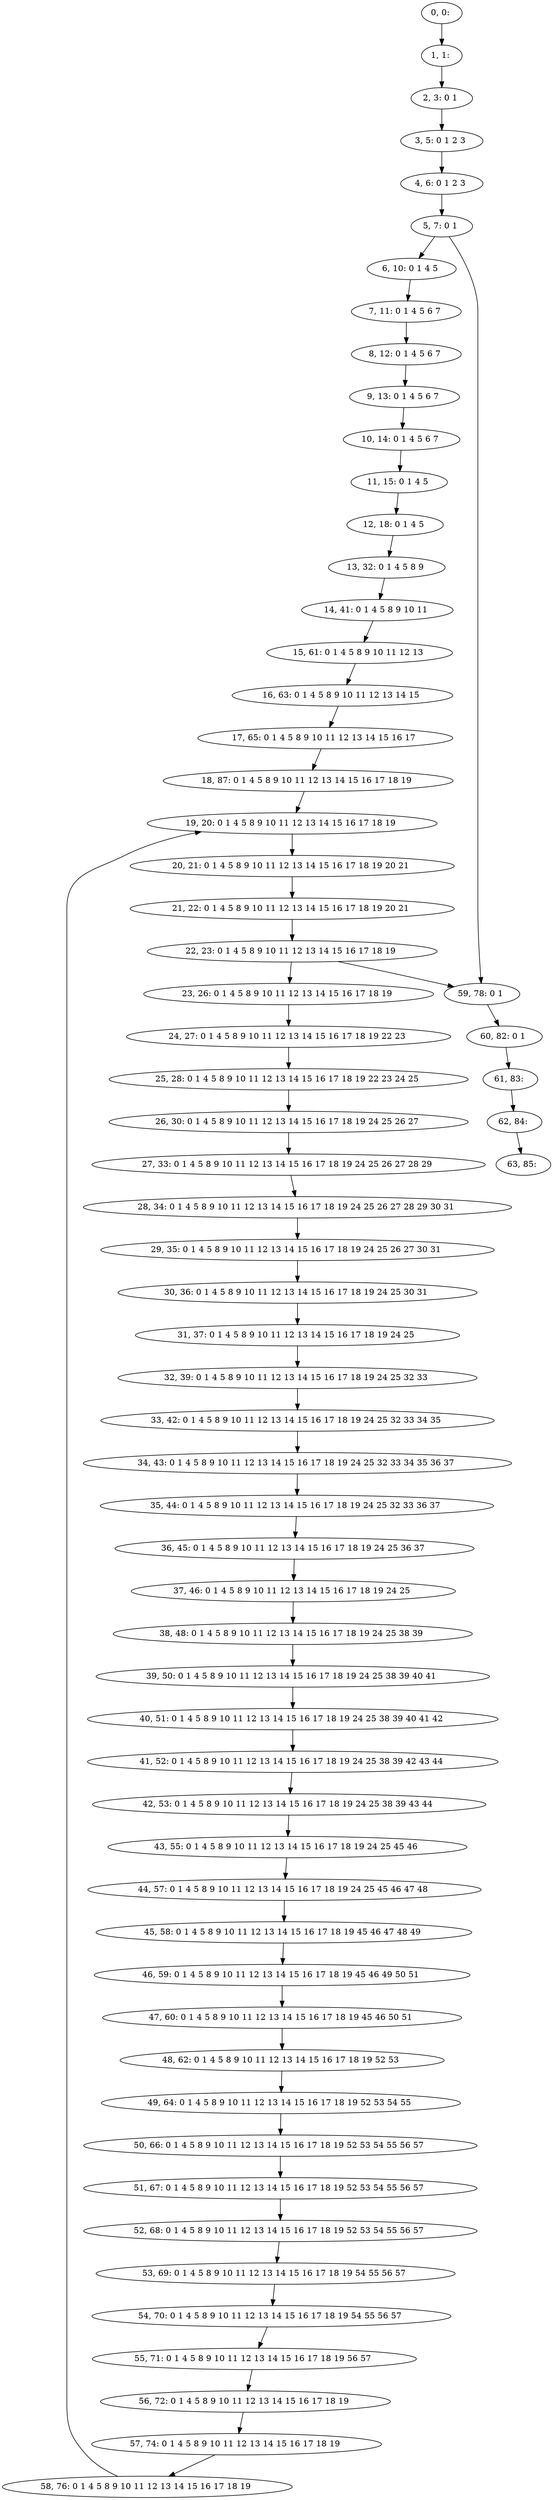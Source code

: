 digraph G {
0[label="0, 0: "];
1[label="1, 1: "];
2[label="2, 3: 0 1 "];
3[label="3, 5: 0 1 2 3 "];
4[label="4, 6: 0 1 2 3 "];
5[label="5, 7: 0 1 "];
6[label="6, 10: 0 1 4 5 "];
7[label="7, 11: 0 1 4 5 6 7 "];
8[label="8, 12: 0 1 4 5 6 7 "];
9[label="9, 13: 0 1 4 5 6 7 "];
10[label="10, 14: 0 1 4 5 6 7 "];
11[label="11, 15: 0 1 4 5 "];
12[label="12, 18: 0 1 4 5 "];
13[label="13, 32: 0 1 4 5 8 9 "];
14[label="14, 41: 0 1 4 5 8 9 10 11 "];
15[label="15, 61: 0 1 4 5 8 9 10 11 12 13 "];
16[label="16, 63: 0 1 4 5 8 9 10 11 12 13 14 15 "];
17[label="17, 65: 0 1 4 5 8 9 10 11 12 13 14 15 16 17 "];
18[label="18, 87: 0 1 4 5 8 9 10 11 12 13 14 15 16 17 18 19 "];
19[label="19, 20: 0 1 4 5 8 9 10 11 12 13 14 15 16 17 18 19 "];
20[label="20, 21: 0 1 4 5 8 9 10 11 12 13 14 15 16 17 18 19 20 21 "];
21[label="21, 22: 0 1 4 5 8 9 10 11 12 13 14 15 16 17 18 19 20 21 "];
22[label="22, 23: 0 1 4 5 8 9 10 11 12 13 14 15 16 17 18 19 "];
23[label="23, 26: 0 1 4 5 8 9 10 11 12 13 14 15 16 17 18 19 "];
24[label="24, 27: 0 1 4 5 8 9 10 11 12 13 14 15 16 17 18 19 22 23 "];
25[label="25, 28: 0 1 4 5 8 9 10 11 12 13 14 15 16 17 18 19 22 23 24 25 "];
26[label="26, 30: 0 1 4 5 8 9 10 11 12 13 14 15 16 17 18 19 24 25 26 27 "];
27[label="27, 33: 0 1 4 5 8 9 10 11 12 13 14 15 16 17 18 19 24 25 26 27 28 29 "];
28[label="28, 34: 0 1 4 5 8 9 10 11 12 13 14 15 16 17 18 19 24 25 26 27 28 29 30 31 "];
29[label="29, 35: 0 1 4 5 8 9 10 11 12 13 14 15 16 17 18 19 24 25 26 27 30 31 "];
30[label="30, 36: 0 1 4 5 8 9 10 11 12 13 14 15 16 17 18 19 24 25 30 31 "];
31[label="31, 37: 0 1 4 5 8 9 10 11 12 13 14 15 16 17 18 19 24 25 "];
32[label="32, 39: 0 1 4 5 8 9 10 11 12 13 14 15 16 17 18 19 24 25 32 33 "];
33[label="33, 42: 0 1 4 5 8 9 10 11 12 13 14 15 16 17 18 19 24 25 32 33 34 35 "];
34[label="34, 43: 0 1 4 5 8 9 10 11 12 13 14 15 16 17 18 19 24 25 32 33 34 35 36 37 "];
35[label="35, 44: 0 1 4 5 8 9 10 11 12 13 14 15 16 17 18 19 24 25 32 33 36 37 "];
36[label="36, 45: 0 1 4 5 8 9 10 11 12 13 14 15 16 17 18 19 24 25 36 37 "];
37[label="37, 46: 0 1 4 5 8 9 10 11 12 13 14 15 16 17 18 19 24 25 "];
38[label="38, 48: 0 1 4 5 8 9 10 11 12 13 14 15 16 17 18 19 24 25 38 39 "];
39[label="39, 50: 0 1 4 5 8 9 10 11 12 13 14 15 16 17 18 19 24 25 38 39 40 41 "];
40[label="40, 51: 0 1 4 5 8 9 10 11 12 13 14 15 16 17 18 19 24 25 38 39 40 41 42 "];
41[label="41, 52: 0 1 4 5 8 9 10 11 12 13 14 15 16 17 18 19 24 25 38 39 42 43 44 "];
42[label="42, 53: 0 1 4 5 8 9 10 11 12 13 14 15 16 17 18 19 24 25 38 39 43 44 "];
43[label="43, 55: 0 1 4 5 8 9 10 11 12 13 14 15 16 17 18 19 24 25 45 46 "];
44[label="44, 57: 0 1 4 5 8 9 10 11 12 13 14 15 16 17 18 19 24 25 45 46 47 48 "];
45[label="45, 58: 0 1 4 5 8 9 10 11 12 13 14 15 16 17 18 19 45 46 47 48 49 "];
46[label="46, 59: 0 1 4 5 8 9 10 11 12 13 14 15 16 17 18 19 45 46 49 50 51 "];
47[label="47, 60: 0 1 4 5 8 9 10 11 12 13 14 15 16 17 18 19 45 46 50 51 "];
48[label="48, 62: 0 1 4 5 8 9 10 11 12 13 14 15 16 17 18 19 52 53 "];
49[label="49, 64: 0 1 4 5 8 9 10 11 12 13 14 15 16 17 18 19 52 53 54 55 "];
50[label="50, 66: 0 1 4 5 8 9 10 11 12 13 14 15 16 17 18 19 52 53 54 55 56 57 "];
51[label="51, 67: 0 1 4 5 8 9 10 11 12 13 14 15 16 17 18 19 52 53 54 55 56 57 "];
52[label="52, 68: 0 1 4 5 8 9 10 11 12 13 14 15 16 17 18 19 52 53 54 55 56 57 "];
53[label="53, 69: 0 1 4 5 8 9 10 11 12 13 14 15 16 17 18 19 54 55 56 57 "];
54[label="54, 70: 0 1 4 5 8 9 10 11 12 13 14 15 16 17 18 19 54 55 56 57 "];
55[label="55, 71: 0 1 4 5 8 9 10 11 12 13 14 15 16 17 18 19 56 57 "];
56[label="56, 72: 0 1 4 5 8 9 10 11 12 13 14 15 16 17 18 19 "];
57[label="57, 74: 0 1 4 5 8 9 10 11 12 13 14 15 16 17 18 19 "];
58[label="58, 76: 0 1 4 5 8 9 10 11 12 13 14 15 16 17 18 19 "];
59[label="59, 78: 0 1 "];
60[label="60, 82: 0 1 "];
61[label="61, 83: "];
62[label="62, 84: "];
63[label="63, 85: "];
0->1 ;
1->2 ;
2->3 ;
3->4 ;
4->5 ;
5->6 ;
5->59 ;
6->7 ;
7->8 ;
8->9 ;
9->10 ;
10->11 ;
11->12 ;
12->13 ;
13->14 ;
14->15 ;
15->16 ;
16->17 ;
17->18 ;
18->19 ;
19->20 ;
20->21 ;
21->22 ;
22->23 ;
22->59 ;
23->24 ;
24->25 ;
25->26 ;
26->27 ;
27->28 ;
28->29 ;
29->30 ;
30->31 ;
31->32 ;
32->33 ;
33->34 ;
34->35 ;
35->36 ;
36->37 ;
37->38 ;
38->39 ;
39->40 ;
40->41 ;
41->42 ;
42->43 ;
43->44 ;
44->45 ;
45->46 ;
46->47 ;
47->48 ;
48->49 ;
49->50 ;
50->51 ;
51->52 ;
52->53 ;
53->54 ;
54->55 ;
55->56 ;
56->57 ;
57->58 ;
58->19 ;
59->60 ;
60->61 ;
61->62 ;
62->63 ;
}
